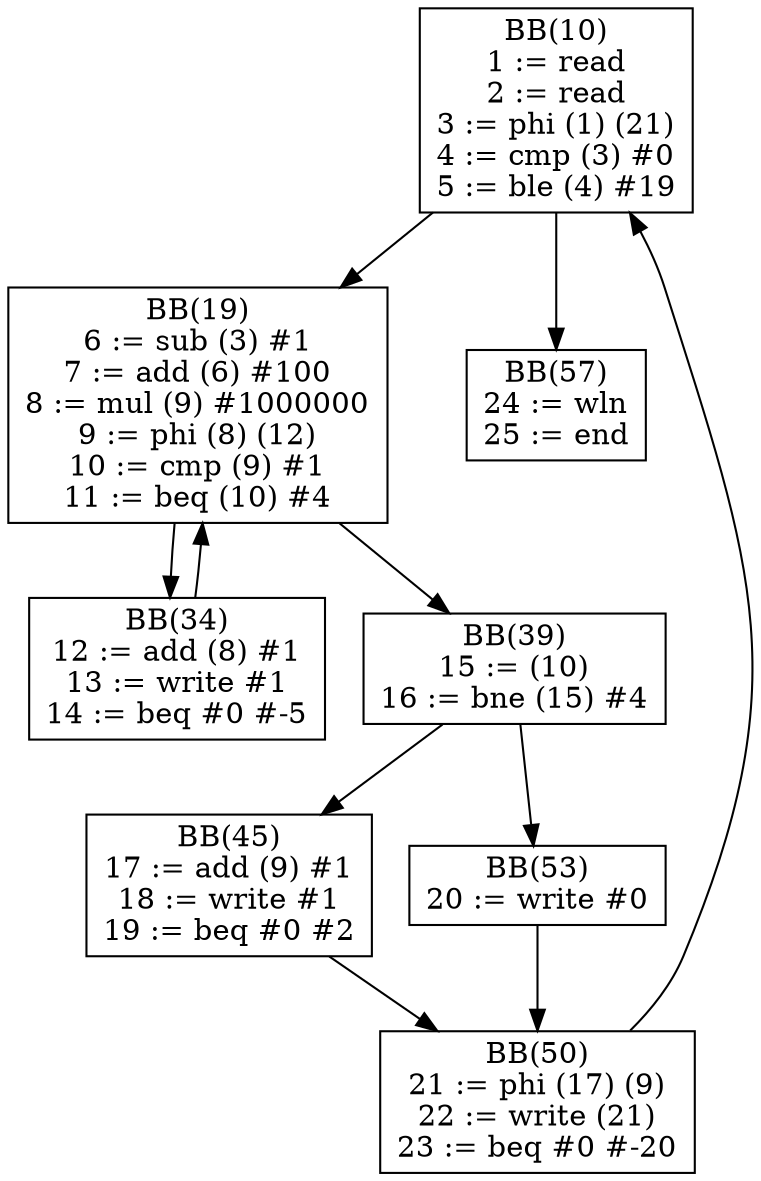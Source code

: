 digraph cfg {
bb10[shape = box, label = "BB(10)\n" + "1 := read\n" + "2 := read\n" + "3 := phi (1) (21)\n" + "4 := cmp (3) #0\n" + "5 := ble (4) #19\n"];
bb19[shape = box, label = "BB(19)\n" + "6 := sub (3) #1\n" + "7 := add (6) #100\n" + "8 := mul (9) #1000000\n" + "9 := phi (8) (12)\n" + "10 := cmp (9) #1\n" + "11 := beq (10) #4\n"];
bb57[shape = box, label = "BB(57)\n" + "24 := wln\n" + "25 := end\n"];
bb34[shape = box, label = "BB(34)\n" + "12 := add (8) #1\n" + "13 := write #1\n" + "14 := beq #0 #-5\n"];
bb39[shape = box, label = "BB(39)\n" + "15 := (10)\n" + "16 := bne (15) #4\n"];
bb45[shape = box, label = "BB(45)\n" + "17 := add (9) #1\n" + "18 := write #1\n" + "19 := beq #0 #2\n"];
bb53[shape = box, label = "BB(53)\n" + "20 := write #0\n"];
bb50[shape = box, label = "BB(50)\n" + "21 := phi (17) (9)\n" + "22 := write (21)\n" + "23 := beq #0 #-20\n"];
bb10 -> bb19;
bb10 -> bb57;
bb19 -> bb34;
bb19 -> bb39;
bb34 -> bb19;
bb39 -> bb45;
bb39 -> bb53;
bb45 -> bb50;
bb53 -> bb50;
bb50 -> bb10;
}
